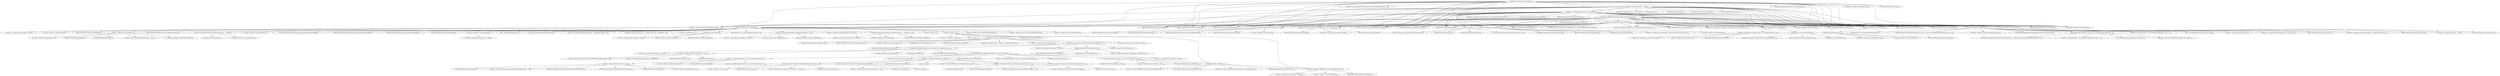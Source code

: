 digraph "createJavaBeanDeserializer" {  
"3032" [label = <(&lt;operator&gt;.assignment,JavaBeanInfo beanInfo = JavaBeanInfo.build(claz...)<SUB>1071</SUB>> ]
"2582" [label = <(&lt;operator&gt;.fieldAccess,this.asmEnable)<SUB>937</SUB>> ]
"2695" [label = <(&lt;operator&gt;.notEquals,clazz.getTypeParameters().length != 0)<SUB>977</SUB>> ]
"2708" [label = <(&lt;operator&gt;.logicalAnd,asmEnable &amp;&amp; asmFactory != null &amp;&amp; asmFactory.c...)<SUB>981</SUB>> ]
"2732" [label = <(&lt;operator&gt;.fieldAccess,this.asmEnable)<SUB>985</SUB>> ]
"2745" [label = <(&lt;operator&gt;.fieldAccess,this.asmEnable)<SUB>989</SUB>> ]
"2980" [label = <(&lt;operator&gt;.fieldAccess,this.asmEnable)<SUB>1055</SUB>> ]
"3000" [label = <(&lt;operator&gt;.fieldAccess,this.asmEnable)<SUB>1061</SUB>> ]
"3015" [label = <(&lt;operator&gt;.logicalNot,!asmEnable)<SUB>1067</SUB>> ]
"3034" [label = <(build,build(clazz, type, propertyNamingStrategy))<SUB>1071</SUB>> ]
"2587" [label = <(&lt;operator&gt;.assignment,JSONType jsonType = TypeUtils.getAnnotation(cla...)<SUB>938</SUB>> ]
"2696" [label = <(&lt;operator&gt;.fieldAccess,clazz.getTypeParameters().length)<SUB>977</SUB>> ]
"2702" [label = <(&lt;operator&gt;.assignment,this.asmEnable = false)<SUB>978</SUB>> ]
"2709" [label = <(&lt;operator&gt;.logicalAnd,asmEnable &amp;&amp; asmFactory != null)<SUB>981</SUB>> ]
"2718" [label = <(isExternalClass,asmFactory.classLoader.isExternalClass(clazz))<SUB>981</SUB>> ]
"2726" [label = <(&lt;operator&gt;.assignment,this.asmEnable = false)<SUB>982</SUB>> ]
"2734" [label = <(FIELD_IDENTIFIER,asmEnable,asmEnable)<SUB>985</SUB>> ]
"2736" [label = <(&lt;operator&gt;.assignment,this.asmEnable = ASMUtils.checkName(clazz.getSi...)<SUB>986</SUB>> ]
"2747" [label = <(FIELD_IDENTIFIER,asmEnable,asmEnable)<SUB>989</SUB>> ]
"2759" [label = <(&lt;operator&gt;.assignment,JavaBeanInfo beanInfo = JavaBeanInfo.build(claz...)<SUB>993</SUB>> ]
"2794" [label = <(&lt;operator&gt;.assignment,Constructor&lt;?&gt; defaultConstructor = beanInfo.de...)<SUB>1005</SUB>> ]
"2818" [label = <(&lt;operator&gt;.assignment,)<SUB>1010</SUB>> ]
"2982" [label = <(FIELD_IDENTIFIER,asmEnable,asmEnable)<SUB>1055</SUB>> ]
"3002" [label = <(FIELD_IDENTIFIER,asmEnable,asmEnable)<SUB>1061</SUB>> ]
"3016" [label = <(&lt;operator&gt;.fieldAccess,this.asmEnable)<SUB>1067</SUB>> ]
"3020" [label = <(RETURN,return new JavaBeanDeserializer(this, clazz, ty...,return new JavaBeanDeserializer(this, clazz, ty...)<SUB>1068</SUB>> ]
"3038" [label = <(&lt;operator&gt;.fieldAccess,this.propertyNamingStrategy)<SUB>1071</SUB>> ]
"3043" [label = <(RETURN,return asmFactory.createJavaBeanDeserializer(th...,return asmFactory.createJavaBeanDeserializer(th...)<SUB>1073</SUB>> ]
"2589" [label = <(getAnnotation,getAnnotation(clazz, JSONType.class))<SUB>938</SUB>> ]
"2596" [label = <(&lt;operator&gt;.notEquals,jsonType != null)<SUB>940</SUB>> ]
"2644" [label = <(&lt;operator&gt;.fieldAccess,this.asmEnable)<SUB>957</SUB>> ]
"2697" [label = <(getTypeParameters,clazz.getTypeParameters())<SUB>977</SUB>> ]
"2699" [label = <(FIELD_IDENTIFIER,length,length)<SUB>977</SUB>> ]
"2703" [label = <(&lt;operator&gt;.fieldAccess,this.asmEnable)<SUB>978</SUB>> ]
"2710" [label = <(&lt;operator&gt;.fieldAccess,this.asmEnable)<SUB>981</SUB>> ]
"2713" [label = <(&lt;operator&gt;.notEquals,asmFactory != null)<SUB>981</SUB>> ]
"2719" [label = <(&lt;operator&gt;.fieldAccess,asmFactory.classLoader)<SUB>981</SUB>> ]
"2727" [label = <(&lt;operator&gt;.fieldAccess,this.asmEnable)<SUB>982</SUB>> ]
"2737" [label = <(&lt;operator&gt;.fieldAccess,this.asmEnable)<SUB>986</SUB>> ]
"2740" [label = <(checkName,checkName(clazz.getSimpleName()))<SUB>986</SUB>> ]
"2750" [label = <(isInterface,clazz.isInterface())<SUB>990</SUB>> ]
"2761" [label = <(build,build(clazz, type, propertyNamingStrategy, fals...)<SUB>993</SUB>> ]
"2776" [label = <(&lt;operator&gt;.logicalAnd,asmEnable &amp;&amp; beanInfo.fields.length &gt; 200)<SUB>1001</SUB>> ]
"2796" [label = <(&lt;operator&gt;.fieldAccess,beanInfo.defaultConstructor)<SUB>1005</SUB>> ]
"2800" [label = <(&lt;operator&gt;.logicalAnd,asmEnable &amp;&amp; defaultConstructor == null &amp;&amp; !cla...)<SUB>1006</SUB>> ]
"2820" [label = <(iterator,&lt;empty&gt;)<SUB>1010</SUB>> ]
"2825" [label = <(hasNext,&lt;empty&gt;)<SUB>1010</SUB>> ]
"2985" [label = <(&lt;operator&gt;.logicalAnd,clazz.isMemberClass() &amp;&amp; !Modifier.isStatic(cla...)<SUB>1056</SUB>> ]
"3005" [label = <(isXmlField,isXmlField(clazz))<SUB>1062</SUB>> ]
"3018" [label = <(FIELD_IDENTIFIER,asmEnable,asmEnable)<SUB>1067</SUB>> ]
"3040" [label = <(FIELD_IDENTIFIER,propertyNamingStrategy,propertyNamingStrategy)<SUB>1071</SUB>> ]
"3044" [label = <(createJavaBeanDeserializer,this.asmFactory.createJavaBeanDeserializer(this...)<SUB>1073</SUB>> ]
"2592" [label = <(&lt;operator&gt;.fieldAccess,JSONType.class)<SUB>938</SUB>> ]
"2601" [label = <(&lt;operator&gt;.assignment,Class&lt;?&gt; deserializerClass = jsonType.deseriali...)<SUB>941</SUB>> ]
"2630" [label = <(&lt;operator&gt;.assignment,this.asmEnable = jsonType.asm() &amp;&amp; jsonType.par...)<SUB>953</SUB>> ]
"2646" [label = <(FIELD_IDENTIFIER,asmEnable,asmEnable)<SUB>957</SUB>> ]
"2705" [label = <(FIELD_IDENTIFIER,asmEnable,asmEnable)<SUB>978</SUB>> ]
"2712" [label = <(FIELD_IDENTIFIER,asmEnable,asmEnable)<SUB>981</SUB>> ]
"2714" [label = <(&lt;operator&gt;.fieldAccess,this.asmFactory)<SUB>981</SUB>> ]
"2720" [label = <(&lt;operator&gt;.fieldAccess,this.asmFactory)<SUB>981</SUB>> ]
"2723" [label = <(FIELD_IDENTIFIER,classLoader,classLoader)<SUB>981</SUB>> ]
"2729" [label = <(FIELD_IDENTIFIER,asmEnable,asmEnable)<SUB>982</SUB>> ]
"2739" [label = <(FIELD_IDENTIFIER,asmEnable,asmEnable)<SUB>986</SUB>> ]
"2742" [label = <(getSimpleName,clazz.getSimpleName())<SUB>986</SUB>> ]
"2753" [label = <(&lt;operator&gt;.assignment,this.asmEnable = false)<SUB>991</SUB>> ]
"2765" [label = <(&lt;operator&gt;.fieldAccess,this.propertyNamingStrategy)<SUB>995</SUB>> ]
"2769" [label = <(&lt;operator&gt;.fieldAccess,TypeUtils.compatibleWithJavaBean)<SUB>997</SUB>> ]
"2772" [label = <(&lt;operator&gt;.fieldAccess,this.jacksonCompatible)<SUB>998</SUB>> ]
"2777" [label = <(&lt;operator&gt;.fieldAccess,this.asmEnable)<SUB>1001</SUB>> ]
"2780" [label = <(&lt;operator&gt;.greaterThan,beanInfo.fields.length &gt; 200)<SUB>1001</SUB>> ]
"2788" [label = <(&lt;operator&gt;.assignment,this.asmEnable = false)<SUB>1002</SUB>> ]
"2798" [label = <(FIELD_IDENTIFIER,defaultConstructor,defaultConstructor)<SUB>1005</SUB>> ]
"2801" [label = <(&lt;operator&gt;.logicalAnd,asmEnable &amp;&amp; defaultConstructor == null)<SUB>1006</SUB>> ]
"2808" [label = <(&lt;operator&gt;.logicalNot,!clazz.isInterface())<SUB>1006</SUB>> ]
"2812" [label = <(&lt;operator&gt;.assignment,this.asmEnable = false)<SUB>1007</SUB>> ]
"2821" [label = <(&lt;operator&gt;.fieldAccess,beanInfo.fields)<SUB>1010</SUB>> ]
"2829" [label = <(&lt;operator&gt;.assignment,&lt;empty&gt;)<SUB>1010</SUB>> ]
"2845" [label = <(&lt;operator&gt;.assignment,Class&lt;?&gt; fieldClass = fieldInfo.fieldClass)<SUB>1016</SUB>> ]
"2899" [label = <(&lt;operator&gt;.assignment,JSONField annotation = fieldInfo.getAnnotation())<SUB>1033</SUB>> ]
"2986" [label = <(isMemberClass,clazz.isMemberClass())<SUB>1056</SUB>> ]
"2988" [label = <(&lt;operator&gt;.logicalNot,!Modifier.isStatic(clazz.getModifiers()))<SUB>1056</SUB>> ]
"2994" [label = <(&lt;operator&gt;.assignment,this.asmEnable = false)<SUB>1057</SUB>> ]
"3009" [label = <(&lt;operator&gt;.assignment,this.asmEnable = false)<SUB>1063</SUB>> ]
"3023" [label = <(&lt;operator&gt;.assignment,$obj3 = new JavaBeanDeserializer(this, clazz, t...)<SUB>1068</SUB>> ]
"3026" [label = <(&lt;init&gt;,new JavaBeanDeserializer(this, clazz, type))<SUB>1068</SUB>> ]
"3045" [label = <(&lt;operator&gt;.fieldAccess,this.asmFactory)<SUB>1073</SUB>> ]
"2594" [label = <(FIELD_IDENTIFIER,class,class)<SUB>938</SUB>> ]
"2603" [label = <(deserializer,deserializer())<SUB>941</SUB>> ]
"2606" [label = <(&lt;operator&gt;.notEquals,deserializerClass != Void.class)<SUB>942</SUB>> ]
"2631" [label = <(&lt;operator&gt;.fieldAccess,this.asmEnable)<SUB>953</SUB>> ]
"2634" [label = <(&lt;operator&gt;.logicalAnd,jsonType.asm() &amp;&amp; jsonType.parseFeatures().leng...)<SUB>953</SUB>> ]
"2716" [label = <(FIELD_IDENTIFIER,asmFactory,asmFactory)<SUB>981</SUB>> ]
"2722" [label = <(FIELD_IDENTIFIER,asmFactory,asmFactory)<SUB>981</SUB>> ]
"2754" [label = <(&lt;operator&gt;.fieldAccess,this.asmEnable)<SUB>991</SUB>> ]
"2767" [label = <(FIELD_IDENTIFIER,propertyNamingStrategy,propertyNamingStrategy)<SUB>995</SUB>> ]
"2771" [label = <(FIELD_IDENTIFIER,compatibleWithJavaBean,compatibleWithJavaBean)<SUB>997</SUB>> ]
"2774" [label = <(FIELD_IDENTIFIER,jacksonCompatible,jacksonCompatible)<SUB>998</SUB>> ]
"2779" [label = <(FIELD_IDENTIFIER,asmEnable,asmEnable)<SUB>1001</SUB>> ]
"2781" [label = <(&lt;operator&gt;.fieldAccess,beanInfo.fields.length)<SUB>1001</SUB>> ]
"2789" [label = <(&lt;operator&gt;.fieldAccess,this.asmEnable)<SUB>1002</SUB>> ]
"2802" [label = <(&lt;operator&gt;.fieldAccess,this.asmEnable)<SUB>1006</SUB>> ]
"2805" [label = <(&lt;operator&gt;.equals,defaultConstructor == null)<SUB>1006</SUB>> ]
"2809" [label = <(isInterface,clazz.isInterface())<SUB>1006</SUB>> ]
"2813" [label = <(&lt;operator&gt;.fieldAccess,this.asmEnable)<SUB>1007</SUB>> ]
"2823" [label = <(FIELD_IDENTIFIER,fields,fields)<SUB>1010</SUB>> ]
"2831" [label = <(next,&lt;empty&gt;)<SUB>1010</SUB>> ]
"2834" [label = <(&lt;operator&gt;.fieldAccess,fieldInfo.getOnly)<SUB>1011</SUB>> ]
"2847" [label = <(&lt;operator&gt;.fieldAccess,fieldInfo.fieldClass)<SUB>1016</SUB>> ]
"2851" [label = <(&lt;operator&gt;.logicalNot,!Modifier.isPublic(fieldClass.getModifiers()))<SUB>1017</SUB>> ]
"2864" [label = <(&lt;operator&gt;.logicalAnd,fieldClass.isMemberClass() &amp;&amp; !Modifier.isStati...)<SUB>1022</SUB>> ]
"2880" [label = <(&lt;operator&gt;.logicalAnd,//
fieldInfo.getMember() != null &amp;&amp; !ASMUtils....)<SUB>1027</SUB>> ]
"2901" [label = <(getAnnotation,getAnnotation())<SUB>1033</SUB>> ]
"2904" [label = <(&lt;operator&gt;.logicalOr,//
annotation != null &amp;&amp; (//
(!ASMUtils.check...)<SUB>1034</SUB>> ]
"2959" [label = <(isEnum,fieldClass.isEnum())<SUB>1045</SUB>> ]
"2989" [label = <(isStatic,Modifier.isStatic(clazz.getModifiers()))<SUB>1056</SUB>> ]
"2995" [label = <(&lt;operator&gt;.fieldAccess,this.asmEnable)<SUB>1057</SUB>> ]
"3010" [label = <(&lt;operator&gt;.fieldAccess,this.asmEnable)<SUB>1063</SUB>> ]
"3025" [label = <(&lt;operator&gt;.alloc,new JavaBeanDeserializer(this, clazz, type))<SUB>1068</SUB>> ]
"3047" [label = <(FIELD_IDENTIFIER,asmFactory,asmFactory)<SUB>1073</SUB>> ]
"3054" [label = <(&lt;operator&gt;.assignment,$obj4 = new JavaBeanDeserializer(this, clazz, t...)<SUB>1078</SUB>> ]
"3057" [label = <(&lt;init&gt;,new JavaBeanDeserializer(this, clazz, type))<SUB>1078</SUB>> ]
"2608" [label = <(&lt;operator&gt;.fieldAccess,Void.class)<SUB>942</SUB>> ]
"2633" [label = <(FIELD_IDENTIFIER,asmEnable,asmEnable)<SUB>953</SUB>> ]
"2635" [label = <(asm,asm())<SUB>953</SUB>> ]
"2637" [label = <(&lt;operator&gt;.equals,jsonType.parseFeatures().length == 0)<SUB>954</SUB>> ]
"2756" [label = <(FIELD_IDENTIFIER,asmEnable,asmEnable)<SUB>991</SUB>> ]
"2782" [label = <(&lt;operator&gt;.fieldAccess,beanInfo.fields)<SUB>1001</SUB>> ]
"2785" [label = <(FIELD_IDENTIFIER,length,length)<SUB>1001</SUB>> ]
"2791" [label = <(FIELD_IDENTIFIER,asmEnable,asmEnable)<SUB>1002</SUB>> ]
"2804" [label = <(FIELD_IDENTIFIER,asmEnable,asmEnable)<SUB>1006</SUB>> ]
"2815" [label = <(FIELD_IDENTIFIER,asmEnable,asmEnable)<SUB>1007</SUB>> ]
"2836" [label = <(FIELD_IDENTIFIER,getOnly,getOnly)<SUB>1011</SUB>> ]
"2838" [label = <(&lt;operator&gt;.assignment,this.asmEnable = false)<SUB>1012</SUB>> ]
"2849" [label = <(FIELD_IDENTIFIER,fieldClass,fieldClass)<SUB>1016</SUB>> ]
"2852" [label = <(isPublic,Modifier.isPublic(fieldClass.getModifiers()))<SUB>1017</SUB>> ]
"2857" [label = <(&lt;operator&gt;.assignment,this.asmEnable = false)<SUB>1018</SUB>> ]
"2865" [label = <(isMemberClass,fieldClass.isMemberClass())<SUB>1022</SUB>> ]
"2867" [label = <(&lt;operator&gt;.logicalNot,!Modifier.isStatic(fieldClass.getModifiers()))<SUB>1022</SUB>> ]
"2873" [label = <(&lt;operator&gt;.assignment,this.asmEnable = false)<SUB>1023</SUB>> ]
"2881" [label = <(&lt;operator&gt;.notEquals,//
fieldInfo.getMember() != null)<SUB>1027</SUB>> ]
"2885" [label = <(&lt;operator&gt;.logicalNot,!ASMUtils.checkName(fieldInfo.getMember().getNa...)<SUB>1028</SUB>> ]
"2892" [label = <(&lt;operator&gt;.assignment,this.asmEnable = false)<SUB>1029</SUB>> ]
"2905" [label = <(&lt;operator&gt;.logicalAnd,//
annotation != null &amp;&amp; (//
(!ASMUtils.check...)<SUB>1034</SUB>> ]
"2937" [label = <(&lt;operator&gt;.logicalAnd,fieldInfo.method != null &amp;&amp; fieldInfo.method.ge...)<SUB>1040</SUB>> ]
"2952" [label = <(&lt;operator&gt;.assignment,this.asmEnable = false)<SUB>1041</SUB>> ]
"2963" [label = <(&lt;operator&gt;.assignment,ObjectDeserializer fieldDeser = this.getDeseria...)<SUB>1046</SUB>> ]
"2991" [label = <(getModifiers,clazz.getModifiers())<SUB>1056</SUB>> ]
"2997" [label = <(FIELD_IDENTIFIER,asmEnable,asmEnable)<SUB>1057</SUB>> ]
"3012" [label = <(FIELD_IDENTIFIER,asmEnable,asmEnable)<SUB>1063</SUB>> ]
"3056" [label = <(&lt;operator&gt;.alloc,new JavaBeanDeserializer(this, clazz, type))<SUB>1078</SUB>> ]
"2610" [label = <(FIELD_IDENTIFIER,class,class)<SUB>942</SUB>> ]
"2638" [label = <(&lt;operator&gt;.fieldAccess,jsonType.parseFeatures().length)<SUB>954</SUB>> ]
"2784" [label = <(FIELD_IDENTIFIER,fields,fields)<SUB>1001</SUB>> ]
"2839" [label = <(&lt;operator&gt;.fieldAccess,this.asmEnable)<SUB>1012</SUB>> ]
"2854" [label = <(getModifiers,fieldClass.getModifiers())<SUB>1017</SUB>> ]
"2858" [label = <(&lt;operator&gt;.fieldAccess,this.asmEnable)<SUB>1018</SUB>> ]
"2868" [label = <(isStatic,Modifier.isStatic(fieldClass.getModifiers()))<SUB>1022</SUB>> ]
"2874" [label = <(&lt;operator&gt;.fieldAccess,this.asmEnable)<SUB>1023</SUB>> ]
"2882" [label = <(getMember,getMember())<SUB>1027</SUB>> ]
"2886" [label = <(checkName,checkName(fieldInfo.getMember().getName()))<SUB>1028</SUB>> ]
"2893" [label = <(&lt;operator&gt;.fieldAccess,this.asmEnable)<SUB>1029</SUB>> ]
"2906" [label = <(&lt;operator&gt;.notEquals,//
annotation != null)<SUB>1034</SUB>> ]
"2909" [label = <(&lt;operator&gt;.logicalOr,//
(!ASMUtils.checkName(annotation.name())) ||...)<SUB>1035</SUB>> ]
"2938" [label = <(&lt;operator&gt;.notEquals,fieldInfo.method != null)<SUB>1040</SUB>> ]
"2943" [label = <(&lt;operator&gt;.greaterThan,fieldInfo.method.getParameterTypes().length &gt; 1)<SUB>1040</SUB>> ]
"2953" [label = <(&lt;operator&gt;.fieldAccess,this.asmEnable)<SUB>1041</SUB>> ]
"2965" [label = <(getDeserializer,getDeserializer(fieldClass))<SUB>1046</SUB>> ]
"2968" [label = <(&lt;operator&gt;.logicalNot,!(fieldDeser instanceof EnumDeserializer))<SUB>1047</SUB>> ]
"2615" [label = <(&lt;operator&gt;.assignment,Object deseralizer = deserializerClass.newInsta...)<SUB>944</SUB>> ]
"2639" [label = <(parseFeatures,parseFeatures())<SUB>954</SUB>> ]
"2641" [label = <(FIELD_IDENTIFIER,length,length)<SUB>954</SUB>> ]
"2841" [label = <(FIELD_IDENTIFIER,asmEnable,asmEnable)<SUB>1012</SUB>> ]
"2860" [label = <(FIELD_IDENTIFIER,asmEnable,asmEnable)<SUB>1018</SUB>> ]
"2870" [label = <(getModifiers,fieldClass.getModifiers())<SUB>1022</SUB>> ]
"2876" [label = <(FIELD_IDENTIFIER,asmEnable,asmEnable)<SUB>1023</SUB>> ]
"2888" [label = <(getName,getMember().getName())<SUB>1028</SUB>> ]
"2895" [label = <(FIELD_IDENTIFIER,asmEnable,asmEnable)<SUB>1029</SUB>> ]
"2910" [label = <(&lt;operator&gt;.logicalOr,//
(!ASMUtils.checkName(annotation.name())) ||...)<SUB>1035</SUB>> ]
"2935" [label = <(unwrapped,unwrapped())<SUB>1039</SUB>> ]
"2939" [label = <(&lt;operator&gt;.fieldAccess,fieldInfo.method)<SUB>1040</SUB>> ]
"2944" [label = <(&lt;operator&gt;.fieldAccess,fieldInfo.method.getParameterTypes().length)<SUB>1040</SUB>> ]
"2955" [label = <(FIELD_IDENTIFIER,asmEnable,asmEnable)<SUB>1041</SUB>> ]
"2969" [label = <(&lt;operator&gt;.instanceOf,fieldDeser instanceof EnumDeserializer)<SUB>1047</SUB>> ]
"2973" [label = <(&lt;operator&gt;.assignment,this.asmEnable = false)<SUB>1048</SUB>> ]
"2617" [label = <(newInstance,deserializerClass.newInstance())<SUB>944</SUB>> ]
"2620" [label = <(&lt;operator&gt;.instanceOf,deseralizer instanceof ObjectDeserializer)<SUB>945</SUB>> ]
"2889" [label = <(getMember,getMember())<SUB>1028</SUB>> ]
"2911" [label = <(&lt;operator&gt;.logicalOr,//
(!ASMUtils.checkName(annotation.name())) ||...)<SUB>1035</SUB>> ]
"2929" [label = <(&lt;operator&gt;.notEquals,//
annotation.parseFeatures().length != 0)<SUB>1038</SUB>> ]
"2941" [label = <(FIELD_IDENTIFIER,method,method)<SUB>1040</SUB>> ]
"2945" [label = <(getParameterTypes,fieldInfo.method.getParameterTypes())<SUB>1040</SUB>> ]
"2949" [label = <(FIELD_IDENTIFIER,length,length)<SUB>1040</SUB>> ]
"2971" [label = <(TYPE_REF,EnumDeserializer,EnumDeserializer)<SUB>1047</SUB>> ]
"2974" [label = <(&lt;operator&gt;.fieldAccess,this.asmEnable)<SUB>1048</SUB>> ]
"2622" [label = <(TYPE_REF,ObjectDeserializer,ObjectDeserializer)<SUB>945</SUB>> ]
"2624" [label = <(RETURN,return (ObjectDeserializer) deseralizer;,return (ObjectDeserializer) deseralizer;)<SUB>946</SUB>> ]
"2912" [label = <(&lt;operator&gt;.logicalOr,//
(!ASMUtils.checkName(annotation.name())) ||...)<SUB>1035</SUB>> ]
"2923" [label = <(&lt;operator&gt;.notEquals,//
annotation.deserializeUsing() != Void.class)<SUB>1037</SUB>> ]
"2930" [label = <(&lt;operator&gt;.fieldAccess,annotation.parseFeatures().length)<SUB>1038</SUB>> ]
"2946" [label = <(&lt;operator&gt;.fieldAccess,fieldInfo.method)<SUB>1040</SUB>> ]
"2976" [label = <(FIELD_IDENTIFIER,asmEnable,asmEnable)<SUB>1048</SUB>> ]
"2625" [label = <(&lt;operator&gt;.cast,(ObjectDeserializer) deseralizer)<SUB>946</SUB>> ]
"2913" [label = <(&lt;operator&gt;.logicalNot,!ASMUtils.checkName(annotation.name()))<SUB>1035</SUB>> ]
"2918" [label = <(&lt;operator&gt;.notEquals,//
annotation.format().length() != 0)<SUB>1036</SUB>> ]
"2924" [label = <(deserializeUsing,deserializeUsing())<SUB>1037</SUB>> ]
"2926" [label = <(&lt;operator&gt;.fieldAccess,Void.class)<SUB>1037</SUB>> ]
"2931" [label = <(parseFeatures,parseFeatures())<SUB>1038</SUB>> ]
"2933" [label = <(FIELD_IDENTIFIER,length,length)<SUB>1038</SUB>> ]
"2948" [label = <(FIELD_IDENTIFIER,method,method)<SUB>1040</SUB>> ]
"2626" [label = <(TYPE_REF,ObjectDeserializer,ObjectDeserializer)<SUB>946</SUB>> ]
"2914" [label = <(checkName,checkName(annotation.name()))<SUB>1035</SUB>> ]
"2919" [label = <(length,format().length())<SUB>1036</SUB>> ]
"2928" [label = <(FIELD_IDENTIFIER,class,class)<SUB>1037</SUB>> ]
"2916" [label = <(name,name())<SUB>1035</SUB>> ]
"2920" [label = <(format,format())<SUB>1036</SUB>> ]
  "2582" -> "2697" 
  "2582" -> "2745" 
  "2582" -> "2709" 
  "2582" -> "2747" 
  "2582" -> "3015" 
  "2582" -> "2708" 
  "2582" -> "2696" 
  "2582" -> "3016" 
  "2582" -> "2589" 
  "2582" -> "2596" 
  "2582" -> "2712" 
  "2582" -> "3002" 
  "2582" -> "2710" 
  "2582" -> "3000" 
  "2582" -> "2592" 
  "2582" -> "2594" 
  "2582" -> "2695" 
  "2582" -> "2732" 
  "2582" -> "2734" 
  "2582" -> "3018" 
  "2582" -> "2982" 
  "2582" -> "2980" 
  "2582" -> "2699" 
  "2582" -> "2587" 
  "2695" -> "2703" 
  "2695" -> "2705" 
  "2695" -> "2702" 
  "2708" -> "2729" 
  "2708" -> "2727" 
  "2708" -> "2726" 
  "2732" -> "2740" 
  "2732" -> "2737" 
  "2732" -> "2739" 
  "2732" -> "2742" 
  "2732" -> "2736" 
  "2745" -> "2801" 
  "2745" -> "2765" 
  "2745" -> "2769" 
  "2745" -> "2772" 
  "2745" -> "2796" 
  "2745" -> "2777" 
  "2745" -> "2750" 
  "2745" -> "2804" 
  "2745" -> "2794" 
  "2745" -> "2776" 
  "2745" -> "2779" 
  "2745" -> "2774" 
  "2745" -> "2821" 
  "2745" -> "2767" 
  "2745" -> "2820" 
  "2745" -> "2759" 
  "2745" -> "2802" 
  "2745" -> "2823" 
  "2745" -> "2818" 
  "2745" -> "2771" 
  "2745" -> "2800" 
  "2745" -> "2825" 
  "2745" -> "2761" 
  "2745" -> "2798" 
  "2980" -> "2985" 
  "2980" -> "2986" 
  "3000" -> "3005" 
  "3015" -> "3034" 
  "3015" -> "3020" 
  "3015" -> "3032" 
  "3015" -> "3044" 
  "3015" -> "3023" 
  "3015" -> "3025" 
  "3015" -> "3026" 
  "3015" -> "3045" 
  "3015" -> "3040" 
  "3015" -> "3038" 
  "3015" -> "3047" 
  "2709" -> "2719" 
  "2709" -> "2720" 
  "2709" -> "2723" 
  "2709" -> "2718" 
  "2709" -> "2722" 
  "2596" -> "2697" 
  "2596" -> "2745" 
  "2596" -> "2709" 
  "2596" -> "2747" 
  "2596" -> "3015" 
  "2596" -> "2708" 
  "2596" -> "2644" 
  "2596" -> "2696" 
  "2596" -> "3016" 
  "2596" -> "2608" 
  "2596" -> "2712" 
  "2596" -> "3002" 
  "2596" -> "2646" 
  "2596" -> "2601" 
  "2596" -> "2710" 
  "2596" -> "3000" 
  "2596" -> "2610" 
  "2596" -> "2695" 
  "2596" -> "2732" 
  "2596" -> "2603" 
  "2596" -> "2734" 
  "2596" -> "3018" 
  "2596" -> "2606" 
  "2596" -> "2982" 
  "2596" -> "2980" 
  "2596" -> "2699" 
  "2710" -> "2714" 
  "2710" -> "2713" 
  "2710" -> "2716" 
  "2750" -> "2754" 
  "2750" -> "2753" 
  "2750" -> "2756" 
  "2776" -> "2788" 
  "2776" -> "2791" 
  "2776" -> "2789" 
  "2800" -> "2815" 
  "2800" -> "2813" 
  "2800" -> "2812" 
  "2825" -> "2834" 
  "2825" -> "2829" 
  "2825" -> "2836" 
  "2825" -> "2831" 
  "2985" -> "2997" 
  "2985" -> "2995" 
  "2985" -> "2994" 
  "3005" -> "3009" 
  "3005" -> "3012" 
  "3005" -> "3010" 
  "3044" -> "3057" 
  "3044" -> "3043" 
  "3044" -> "3056" 
  "3044" -> "3054" 
  "2777" -> "2784" 
  "2777" -> "2785" 
  "2777" -> "2781" 
  "2777" -> "2782" 
  "2777" -> "2780" 
  "2801" -> "2809" 
  "2801" -> "2808" 
  "2986" -> "2989" 
  "2986" -> "2988" 
  "2986" -> "2991" 
  "2606" -> "2697" 
  "2606" -> "2745" 
  "2606" -> "2709" 
  "2606" -> "2747" 
  "2606" -> "3015" 
  "2606" -> "2622" 
  "2606" -> "2708" 
  "2606" -> "2644" 
  "2606" -> "2696" 
  "2606" -> "3016" 
  "2606" -> "2712" 
  "2606" -> "3002" 
  "2606" -> "2646" 
  "2606" -> "2710" 
  "2606" -> "3000" 
  "2606" -> "2631" 
  "2606" -> "2617" 
  "2606" -> "2633" 
  "2606" -> "2615" 
  "2606" -> "2634" 
  "2606" -> "2695" 
  "2606" -> "2732" 
  "2606" -> "2734" 
  "2606" -> "3018" 
  "2606" -> "2635" 
  "2606" -> "2630" 
  "2606" -> "2982" 
  "2606" -> "2980" 
  "2606" -> "2699" 
  "2606" -> "2620" 
  "2802" -> "2805" 
  "2834" -> "2841" 
  "2834" -> "2845" 
  "2834" -> "2838" 
  "2834" -> "2851" 
  "2834" -> "2839" 
  "2834" -> "2847" 
  "2834" -> "2854" 
  "2834" -> "2849" 
  "2834" -> "2852" 
  "2851" -> "2865" 
  "2851" -> "2860" 
  "2851" -> "2857" 
  "2851" -> "2864" 
  "2851" -> "2858" 
  "2864" -> "2881" 
  "2864" -> "2874" 
  "2864" -> "2876" 
  "2864" -> "2873" 
  "2864" -> "2882" 
  "2864" -> "2880" 
  "2880" -> "2901" 
  "2880" -> "2905" 
  "2880" -> "2893" 
  "2880" -> "2895" 
  "2880" -> "2906" 
  "2880" -> "2892" 
  "2880" -> "2904" 
  "2880" -> "2899" 
  "2904" -> "2955" 
  "2904" -> "2953" 
  "2904" -> "2952" 
  "2904" -> "2959" 
  "2959" -> "2969" 
  "2959" -> "2965" 
  "2959" -> "2968" 
  "2959" -> "2971" 
  "2959" -> "2825" 
  "2959" -> "2963" 
  "2635" -> "2641" 
  "2635" -> "2639" 
  "2635" -> "2638" 
  "2635" -> "2637" 
  "2865" -> "2868" 
  "2865" -> "2867" 
  "2865" -> "2870" 
  "2881" -> "2886" 
  "2881" -> "2885" 
  "2881" -> "2888" 
  "2881" -> "2889" 
  "2905" -> "2937" 
  "2905" -> "2938" 
  "2905" -> "2941" 
  "2905" -> "2939" 
  "2906" -> "2909" 
  "2906" -> "2913" 
  "2906" -> "2912" 
  "2906" -> "2910" 
  "2906" -> "2914" 
  "2906" -> "2911" 
  "2906" -> "2916" 
  "2938" -> "2945" 
  "2938" -> "2948" 
  "2938" -> "2943" 
  "2938" -> "2946" 
  "2938" -> "2944" 
  "2938" -> "2949" 
  "2968" -> "2976" 
  "2968" -> "2974" 
  "2968" -> "2825" 
  "2968" -> "2973" 
  "2910" -> "2935" 
  "2620" -> "2697" 
  "2620" -> "2745" 
  "2620" -> "2709" 
  "2620" -> "2747" 
  "2620" -> "2625" 
  "2620" -> "3015" 
  "2620" -> "2708" 
  "2620" -> "2644" 
  "2620" -> "2696" 
  "2620" -> "3016" 
  "2620" -> "2712" 
  "2620" -> "3002" 
  "2620" -> "2646" 
  "2620" -> "2626" 
  "2620" -> "2710" 
  "2620" -> "3000" 
  "2620" -> "2631" 
  "2620" -> "2633" 
  "2620" -> "2634" 
  "2620" -> "2695" 
  "2620" -> "2732" 
  "2620" -> "2734" 
  "2620" -> "3018" 
  "2620" -> "2635" 
  "2620" -> "2630" 
  "2620" -> "2982" 
  "2620" -> "2980" 
  "2620" -> "2699" 
  "2911" -> "2933" 
  "2911" -> "2929" 
  "2911" -> "2930" 
  "2911" -> "2931" 
  "2912" -> "2928" 
  "2912" -> "2924" 
  "2912" -> "2923" 
  "2912" -> "2926" 
  "2625" -> "2697" 
  "2625" -> "2745" 
  "2625" -> "2709" 
  "2625" -> "2747" 
  "2625" -> "3015" 
  "2625" -> "2708" 
  "2625" -> "2644" 
  "2625" -> "2696" 
  "2625" -> "3016" 
  "2625" -> "2712" 
  "2625" -> "3002" 
  "2625" -> "2646" 
  "2625" -> "2710" 
  "2625" -> "3000" 
  "2625" -> "2631" 
  "2625" -> "2624" 
  "2625" -> "2633" 
  "2625" -> "2634" 
  "2625" -> "2695" 
  "2625" -> "2732" 
  "2625" -> "2734" 
  "2625" -> "3018" 
  "2625" -> "2635" 
  "2625" -> "2630" 
  "2625" -> "2982" 
  "2625" -> "2980" 
  "2625" -> "2699" 
  "2913" -> "2919" 
  "2913" -> "2920" 
  "2913" -> "2918" 
}
